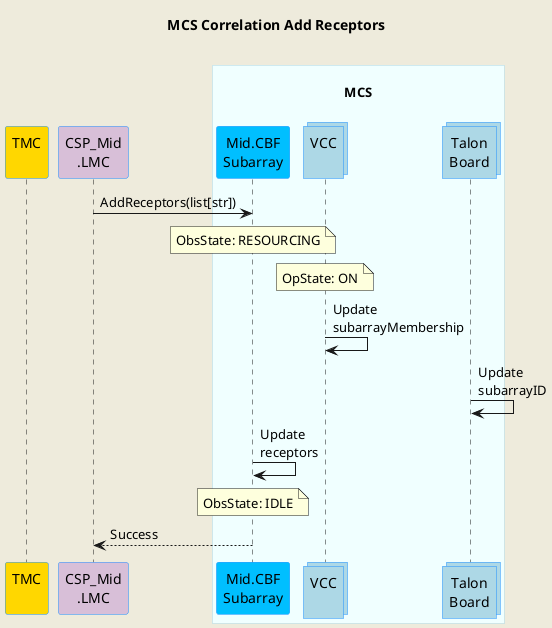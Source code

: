 @startuml
'https://plantuml.com/sequence-diagram

skinparam backgroundColor #EEEBDC
skinparam sequence {
    ParticipantBorderColor DodgerBlue
    ParticipantBackgroundColor DeepSkyBlue
    ActorBorderColor DarkGreen
    ActorBackgroundColor Green
    BoxBorderColor LightBlue
    BoxBackgroundColor #F0FFFF
}
skinparam collections {
    BackGroundColor LightBlue
    BorderColor DodgerBlue
}

title MCS Correlation Add Receptors\n

participant "TMC\n" as tmc #Gold
participant "CSP_Mid\n.LMC" as lmc #Thistle
box "\nMCS\n"
    participant "Mid.CBF\nSubarray" as subarray
    collections "VCC\n" as vcc
    collections "Talon\nBoard" as talon
end box

lmc         ->  subarray    : AddReceptors(list[str])
note over subarray          : ObsState: RESOURCING
note over vcc               : OpState: ON
vcc         ->  vcc         : Update\nsubarrayMembership
talon       ->  talon       : Update\nsubarrayID
subarray    ->  subarray    : Update\nreceptors

note over subarray          : ObsState: IDLE


lmc        <--  subarray     : Success

@enduml